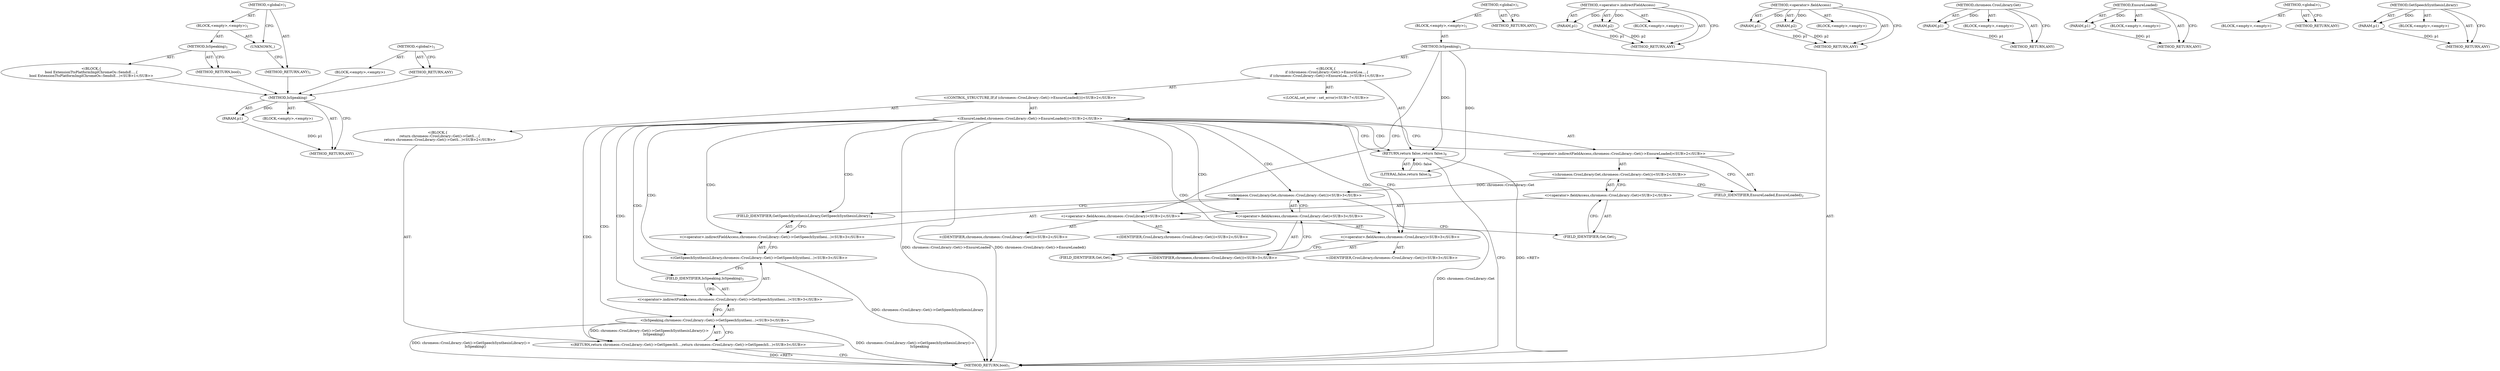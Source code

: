 digraph "&lt;global&gt;" {
vulnerable_76 [label=<(METHOD,IsSpeaking)>];
vulnerable_77 [label=<(PARAM,p1)>];
vulnerable_78 [label=<(BLOCK,&lt;empty&gt;,&lt;empty&gt;)>];
vulnerable_79 [label=<(METHOD_RETURN,ANY)>];
vulnerable_6 [label=<(METHOD,&lt;global&gt;)<SUB>1</SUB>>];
vulnerable_7 [label=<(BLOCK,&lt;empty&gt;,&lt;empty&gt;)<SUB>1</SUB>>];
vulnerable_8 [label=<(METHOD,IsSpeaking)<SUB>1</SUB>>];
vulnerable_9 [label="<(BLOCK,{
  if (chromeos::CrosLibrary::Get()-&gt;EnsureLoa...,{
  if (chromeos::CrosLibrary::Get()-&gt;EnsureLoa...)<SUB>1</SUB>>"];
vulnerable_10 [label="<(CONTROL_STRUCTURE,IF,if (chromeos::CrosLibrary::Get()-&gt;EnsureLoaded()))<SUB>2</SUB>>"];
vulnerable_11 [label="<(EnsureLoaded,chromeos::CrosLibrary::Get()-&gt;EnsureLoaded())<SUB>2</SUB>>"];
vulnerable_12 [label="<(&lt;operator&gt;.indirectFieldAccess,chromeos::CrosLibrary::Get()-&gt;EnsureLoaded)<SUB>2</SUB>>"];
vulnerable_13 [label="<(chromeos.CrosLibrary.Get,chromeos::CrosLibrary::Get())<SUB>2</SUB>>"];
vulnerable_14 [label="<(&lt;operator&gt;.fieldAccess,chromeos::CrosLibrary::Get)<SUB>2</SUB>>"];
vulnerable_15 [label="<(&lt;operator&gt;.fieldAccess,chromeos::CrosLibrary)<SUB>2</SUB>>"];
vulnerable_16 [label="<(IDENTIFIER,chromeos,chromeos::CrosLibrary::Get())<SUB>2</SUB>>"];
vulnerable_17 [label="<(IDENTIFIER,CrosLibrary,chromeos::CrosLibrary::Get())<SUB>2</SUB>>"];
vulnerable_18 [label=<(FIELD_IDENTIFIER,Get,Get)<SUB>2</SUB>>];
vulnerable_19 [label=<(FIELD_IDENTIFIER,EnsureLoaded,EnsureLoaded)<SUB>2</SUB>>];
vulnerable_20 [label="<(BLOCK,{
    return chromeos::CrosLibrary::Get()-&gt;GetS...,{
    return chromeos::CrosLibrary::Get()-&gt;GetS...)<SUB>2</SUB>>"];
vulnerable_21 [label="<(RETURN,return chromeos::CrosLibrary::Get()-&gt;GetSpeechS...,return chromeos::CrosLibrary::Get()-&gt;GetSpeechS...)<SUB>3</SUB>>"];
vulnerable_22 [label="<(IsSpeaking,chromeos::CrosLibrary::Get()-&gt;GetSpeechSynthesi...)<SUB>3</SUB>>"];
vulnerable_23 [label="<(&lt;operator&gt;.indirectFieldAccess,chromeos::CrosLibrary::Get()-&gt;GetSpeechSynthesi...)<SUB>3</SUB>>"];
vulnerable_24 [label="<(GetSpeechSynthesisLibrary,chromeos::CrosLibrary::Get()-&gt;GetSpeechSynthesi...)<SUB>3</SUB>>"];
vulnerable_25 [label="<(&lt;operator&gt;.indirectFieldAccess,chromeos::CrosLibrary::Get()-&gt;GetSpeechSynthesi...)<SUB>3</SUB>>"];
vulnerable_26 [label="<(chromeos.CrosLibrary.Get,chromeos::CrosLibrary::Get())<SUB>3</SUB>>"];
vulnerable_27 [label="<(&lt;operator&gt;.fieldAccess,chromeos::CrosLibrary::Get)<SUB>3</SUB>>"];
vulnerable_28 [label="<(&lt;operator&gt;.fieldAccess,chromeos::CrosLibrary)<SUB>3</SUB>>"];
vulnerable_29 [label="<(IDENTIFIER,chromeos,chromeos::CrosLibrary::Get())<SUB>3</SUB>>"];
vulnerable_30 [label="<(IDENTIFIER,CrosLibrary,chromeos::CrosLibrary::Get())<SUB>3</SUB>>"];
vulnerable_31 [label=<(FIELD_IDENTIFIER,Get,Get)<SUB>3</SUB>>];
vulnerable_32 [label=<(FIELD_IDENTIFIER,GetSpeechSynthesisLibrary,GetSpeechSynthesisLibrary)<SUB>3</SUB>>];
vulnerable_33 [label=<(FIELD_IDENTIFIER,IsSpeaking,IsSpeaking)<SUB>3</SUB>>];
vulnerable_34 [label="<(LOCAL,set_error : set_error)<SUB>7</SUB>>"];
vulnerable_35 [label=<(RETURN,return false;,return false;)<SUB>8</SUB>>];
vulnerable_36 [label=<(LITERAL,false,return false;)<SUB>8</SUB>>];
vulnerable_37 [label=<(METHOD_RETURN,bool)<SUB>1</SUB>>];
vulnerable_39 [label=<(METHOD_RETURN,ANY)<SUB>1</SUB>>];
vulnerable_62 [label=<(METHOD,&lt;operator&gt;.indirectFieldAccess)>];
vulnerable_63 [label=<(PARAM,p1)>];
vulnerable_64 [label=<(PARAM,p2)>];
vulnerable_65 [label=<(BLOCK,&lt;empty&gt;,&lt;empty&gt;)>];
vulnerable_66 [label=<(METHOD_RETURN,ANY)>];
vulnerable_71 [label=<(METHOD,&lt;operator&gt;.fieldAccess)>];
vulnerable_72 [label=<(PARAM,p1)>];
vulnerable_73 [label=<(PARAM,p2)>];
vulnerable_74 [label=<(BLOCK,&lt;empty&gt;,&lt;empty&gt;)>];
vulnerable_75 [label=<(METHOD_RETURN,ANY)>];
vulnerable_67 [label=<(METHOD,chromeos.CrosLibrary.Get)>];
vulnerable_68 [label=<(PARAM,p1)>];
vulnerable_69 [label=<(BLOCK,&lt;empty&gt;,&lt;empty&gt;)>];
vulnerable_70 [label=<(METHOD_RETURN,ANY)>];
vulnerable_58 [label=<(METHOD,EnsureLoaded)>];
vulnerable_59 [label=<(PARAM,p1)>];
vulnerable_60 [label=<(BLOCK,&lt;empty&gt;,&lt;empty&gt;)>];
vulnerable_61 [label=<(METHOD_RETURN,ANY)>];
vulnerable_52 [label=<(METHOD,&lt;global&gt;)<SUB>1</SUB>>];
vulnerable_53 [label=<(BLOCK,&lt;empty&gt;,&lt;empty&gt;)>];
vulnerable_54 [label=<(METHOD_RETURN,ANY)>];
vulnerable_80 [label=<(METHOD,GetSpeechSynthesisLibrary)>];
vulnerable_81 [label=<(PARAM,p1)>];
vulnerable_82 [label=<(BLOCK,&lt;empty&gt;,&lt;empty&gt;)>];
vulnerable_83 [label=<(METHOD_RETURN,ANY)>];
fixed_6 [label=<(METHOD,&lt;global&gt;)<SUB>1</SUB>>];
fixed_7 [label=<(BLOCK,&lt;empty&gt;,&lt;empty&gt;)<SUB>1</SUB>>];
fixed_8 [label=<(METHOD,IsSpeaking)<SUB>1</SUB>>];
fixed_9 [label="<(BLOCK,{
bool ExtensionTtsPlatformImplChromeOs::SendsE...,{
bool ExtensionTtsPlatformImplChromeOs::SendsE...)<SUB>1</SUB>>"];
fixed_10 [label=<(METHOD_RETURN,bool)<SUB>1</SUB>>];
fixed_12 [label=<(UNKNOWN,,)>];
fixed_13 [label=<(METHOD_RETURN,ANY)<SUB>1</SUB>>];
fixed_22 [label=<(METHOD,&lt;global&gt;)<SUB>1</SUB>>];
fixed_23 [label=<(BLOCK,&lt;empty&gt;,&lt;empty&gt;)>];
fixed_24 [label=<(METHOD_RETURN,ANY)>];
vulnerable_76 -> vulnerable_77  [key=0, label="AST: "];
vulnerable_76 -> vulnerable_77  [key=1, label="DDG: "];
vulnerable_76 -> vulnerable_78  [key=0, label="AST: "];
vulnerable_76 -> vulnerable_79  [key=0, label="AST: "];
vulnerable_76 -> vulnerable_79  [key=1, label="CFG: "];
vulnerable_77 -> vulnerable_79  [key=0, label="DDG: p1"];
vulnerable_6 -> vulnerable_7  [key=0, label="AST: "];
vulnerable_6 -> vulnerable_39  [key=0, label="AST: "];
vulnerable_6 -> vulnerable_39  [key=1, label="CFG: "];
vulnerable_7 -> vulnerable_8  [key=0, label="AST: "];
vulnerable_8 -> vulnerable_9  [key=0, label="AST: "];
vulnerable_8 -> vulnerable_37  [key=0, label="AST: "];
vulnerable_8 -> vulnerable_15  [key=0, label="CFG: "];
vulnerable_8 -> vulnerable_35  [key=0, label="DDG: "];
vulnerable_8 -> vulnerable_36  [key=0, label="DDG: "];
vulnerable_9 -> vulnerable_10  [key=0, label="AST: "];
vulnerable_9 -> vulnerable_34  [key=0, label="AST: "];
vulnerable_9 -> vulnerable_35  [key=0, label="AST: "];
vulnerable_10 -> vulnerable_11  [key=0, label="AST: "];
vulnerable_10 -> vulnerable_20  [key=0, label="AST: "];
vulnerable_11 -> vulnerable_12  [key=0, label="AST: "];
vulnerable_11 -> vulnerable_28  [key=0, label="CFG: "];
vulnerable_11 -> vulnerable_28  [key=1, label="CDG: "];
vulnerable_11 -> vulnerable_35  [key=0, label="CFG: "];
vulnerable_11 -> vulnerable_35  [key=1, label="CDG: "];
vulnerable_11 -> vulnerable_37  [key=0, label="DDG: chromeos::CrosLibrary::Get()-&gt;EnsureLoaded"];
vulnerable_11 -> vulnerable_37  [key=1, label="DDG: chromeos::CrosLibrary::Get()-&gt;EnsureLoaded()"];
vulnerable_11 -> vulnerable_24  [key=0, label="CDG: "];
vulnerable_11 -> vulnerable_21  [key=0, label="CDG: "];
vulnerable_11 -> vulnerable_32  [key=0, label="CDG: "];
vulnerable_11 -> vulnerable_33  [key=0, label="CDG: "];
vulnerable_11 -> vulnerable_26  [key=0, label="CDG: "];
vulnerable_11 -> vulnerable_23  [key=0, label="CDG: "];
vulnerable_11 -> vulnerable_25  [key=0, label="CDG: "];
vulnerable_11 -> vulnerable_22  [key=0, label="CDG: "];
vulnerable_11 -> vulnerable_27  [key=0, label="CDG: "];
vulnerable_11 -> vulnerable_31  [key=0, label="CDG: "];
vulnerable_12 -> vulnerable_13  [key=0, label="AST: "];
vulnerable_12 -> vulnerable_19  [key=0, label="AST: "];
vulnerable_12 -> vulnerable_11  [key=0, label="CFG: "];
vulnerable_13 -> vulnerable_14  [key=0, label="AST: "];
vulnerable_13 -> vulnerable_19  [key=0, label="CFG: "];
vulnerable_13 -> vulnerable_26  [key=0, label="DDG: chromeos::CrosLibrary::Get"];
vulnerable_14 -> vulnerable_15  [key=0, label="AST: "];
vulnerable_14 -> vulnerable_18  [key=0, label="AST: "];
vulnerable_14 -> vulnerable_13  [key=0, label="CFG: "];
vulnerable_15 -> vulnerable_16  [key=0, label="AST: "];
vulnerable_15 -> vulnerable_17  [key=0, label="AST: "];
vulnerable_15 -> vulnerable_18  [key=0, label="CFG: "];
vulnerable_18 -> vulnerable_14  [key=0, label="CFG: "];
vulnerable_19 -> vulnerable_12  [key=0, label="CFG: "];
vulnerable_20 -> vulnerable_21  [key=0, label="AST: "];
vulnerable_21 -> vulnerable_22  [key=0, label="AST: "];
vulnerable_21 -> vulnerable_37  [key=0, label="CFG: "];
vulnerable_21 -> vulnerable_37  [key=1, label="DDG: &lt;RET&gt;"];
vulnerable_22 -> vulnerable_23  [key=0, label="AST: "];
vulnerable_22 -> vulnerable_21  [key=0, label="CFG: "];
vulnerable_22 -> vulnerable_21  [key=1, label="DDG: chromeos::CrosLibrary::Get()-&gt;GetSpeechSynthesisLibrary()-&gt;
        IsSpeaking()"];
vulnerable_22 -> vulnerable_37  [key=0, label="DDG: chromeos::CrosLibrary::Get()-&gt;GetSpeechSynthesisLibrary()-&gt;
        IsSpeaking"];
vulnerable_22 -> vulnerable_37  [key=1, label="DDG: chromeos::CrosLibrary::Get()-&gt;GetSpeechSynthesisLibrary()-&gt;
        IsSpeaking()"];
vulnerable_23 -> vulnerable_24  [key=0, label="AST: "];
vulnerable_23 -> vulnerable_33  [key=0, label="AST: "];
vulnerable_23 -> vulnerable_22  [key=0, label="CFG: "];
vulnerable_24 -> vulnerable_25  [key=0, label="AST: "];
vulnerable_24 -> vulnerable_33  [key=0, label="CFG: "];
vulnerable_24 -> vulnerable_37  [key=0, label="DDG: chromeos::CrosLibrary::Get()-&gt;GetSpeechSynthesisLibrary"];
vulnerable_25 -> vulnerable_26  [key=0, label="AST: "];
vulnerable_25 -> vulnerable_32  [key=0, label="AST: "];
vulnerable_25 -> vulnerable_24  [key=0, label="CFG: "];
vulnerable_26 -> vulnerable_27  [key=0, label="AST: "];
vulnerable_26 -> vulnerable_32  [key=0, label="CFG: "];
vulnerable_26 -> vulnerable_37  [key=0, label="DDG: chromeos::CrosLibrary::Get"];
vulnerable_27 -> vulnerable_28  [key=0, label="AST: "];
vulnerable_27 -> vulnerable_31  [key=0, label="AST: "];
vulnerable_27 -> vulnerable_26  [key=0, label="CFG: "];
vulnerable_28 -> vulnerable_29  [key=0, label="AST: "];
vulnerable_28 -> vulnerable_30  [key=0, label="AST: "];
vulnerable_28 -> vulnerable_31  [key=0, label="CFG: "];
vulnerable_31 -> vulnerable_27  [key=0, label="CFG: "];
vulnerable_32 -> vulnerable_25  [key=0, label="CFG: "];
vulnerable_33 -> vulnerable_23  [key=0, label="CFG: "];
vulnerable_35 -> vulnerable_36  [key=0, label="AST: "];
vulnerable_35 -> vulnerable_37  [key=0, label="CFG: "];
vulnerable_35 -> vulnerable_37  [key=1, label="DDG: &lt;RET&gt;"];
vulnerable_36 -> vulnerable_35  [key=0, label="DDG: false"];
vulnerable_62 -> vulnerable_63  [key=0, label="AST: "];
vulnerable_62 -> vulnerable_63  [key=1, label="DDG: "];
vulnerable_62 -> vulnerable_65  [key=0, label="AST: "];
vulnerable_62 -> vulnerable_64  [key=0, label="AST: "];
vulnerable_62 -> vulnerable_64  [key=1, label="DDG: "];
vulnerable_62 -> vulnerable_66  [key=0, label="AST: "];
vulnerable_62 -> vulnerable_66  [key=1, label="CFG: "];
vulnerable_63 -> vulnerable_66  [key=0, label="DDG: p1"];
vulnerable_64 -> vulnerable_66  [key=0, label="DDG: p2"];
vulnerable_71 -> vulnerable_72  [key=0, label="AST: "];
vulnerable_71 -> vulnerable_72  [key=1, label="DDG: "];
vulnerable_71 -> vulnerable_74  [key=0, label="AST: "];
vulnerable_71 -> vulnerable_73  [key=0, label="AST: "];
vulnerable_71 -> vulnerable_73  [key=1, label="DDG: "];
vulnerable_71 -> vulnerable_75  [key=0, label="AST: "];
vulnerable_71 -> vulnerable_75  [key=1, label="CFG: "];
vulnerable_72 -> vulnerable_75  [key=0, label="DDG: p1"];
vulnerable_73 -> vulnerable_75  [key=0, label="DDG: p2"];
vulnerable_67 -> vulnerable_68  [key=0, label="AST: "];
vulnerable_67 -> vulnerable_68  [key=1, label="DDG: "];
vulnerable_67 -> vulnerable_69  [key=0, label="AST: "];
vulnerable_67 -> vulnerable_70  [key=0, label="AST: "];
vulnerable_67 -> vulnerable_70  [key=1, label="CFG: "];
vulnerable_68 -> vulnerable_70  [key=0, label="DDG: p1"];
vulnerable_58 -> vulnerable_59  [key=0, label="AST: "];
vulnerable_58 -> vulnerable_59  [key=1, label="DDG: "];
vulnerable_58 -> vulnerable_60  [key=0, label="AST: "];
vulnerable_58 -> vulnerable_61  [key=0, label="AST: "];
vulnerable_58 -> vulnerable_61  [key=1, label="CFG: "];
vulnerable_59 -> vulnerable_61  [key=0, label="DDG: p1"];
vulnerable_52 -> vulnerable_53  [key=0, label="AST: "];
vulnerable_52 -> vulnerable_54  [key=0, label="AST: "];
vulnerable_52 -> vulnerable_54  [key=1, label="CFG: "];
vulnerable_80 -> vulnerable_81  [key=0, label="AST: "];
vulnerable_80 -> vulnerable_81  [key=1, label="DDG: "];
vulnerable_80 -> vulnerable_82  [key=0, label="AST: "];
vulnerable_80 -> vulnerable_83  [key=0, label="AST: "];
vulnerable_80 -> vulnerable_83  [key=1, label="CFG: "];
vulnerable_81 -> vulnerable_83  [key=0, label="DDG: p1"];
fixed_6 -> fixed_7  [key=0, label="AST: "];
fixed_6 -> fixed_13  [key=0, label="AST: "];
fixed_6 -> fixed_12  [key=0, label="CFG: "];
fixed_7 -> fixed_8  [key=0, label="AST: "];
fixed_7 -> fixed_12  [key=0, label="AST: "];
fixed_8 -> fixed_9  [key=0, label="AST: "];
fixed_8 -> fixed_10  [key=0, label="AST: "];
fixed_8 -> fixed_10  [key=1, label="CFG: "];
fixed_9 -> vulnerable_76  [key=0];
fixed_10 -> vulnerable_76  [key=0];
fixed_12 -> fixed_13  [key=0, label="CFG: "];
fixed_13 -> vulnerable_76  [key=0];
fixed_22 -> fixed_23  [key=0, label="AST: "];
fixed_22 -> fixed_24  [key=0, label="AST: "];
fixed_22 -> fixed_24  [key=1, label="CFG: "];
fixed_23 -> vulnerable_76  [key=0];
fixed_24 -> vulnerable_76  [key=0];
}
